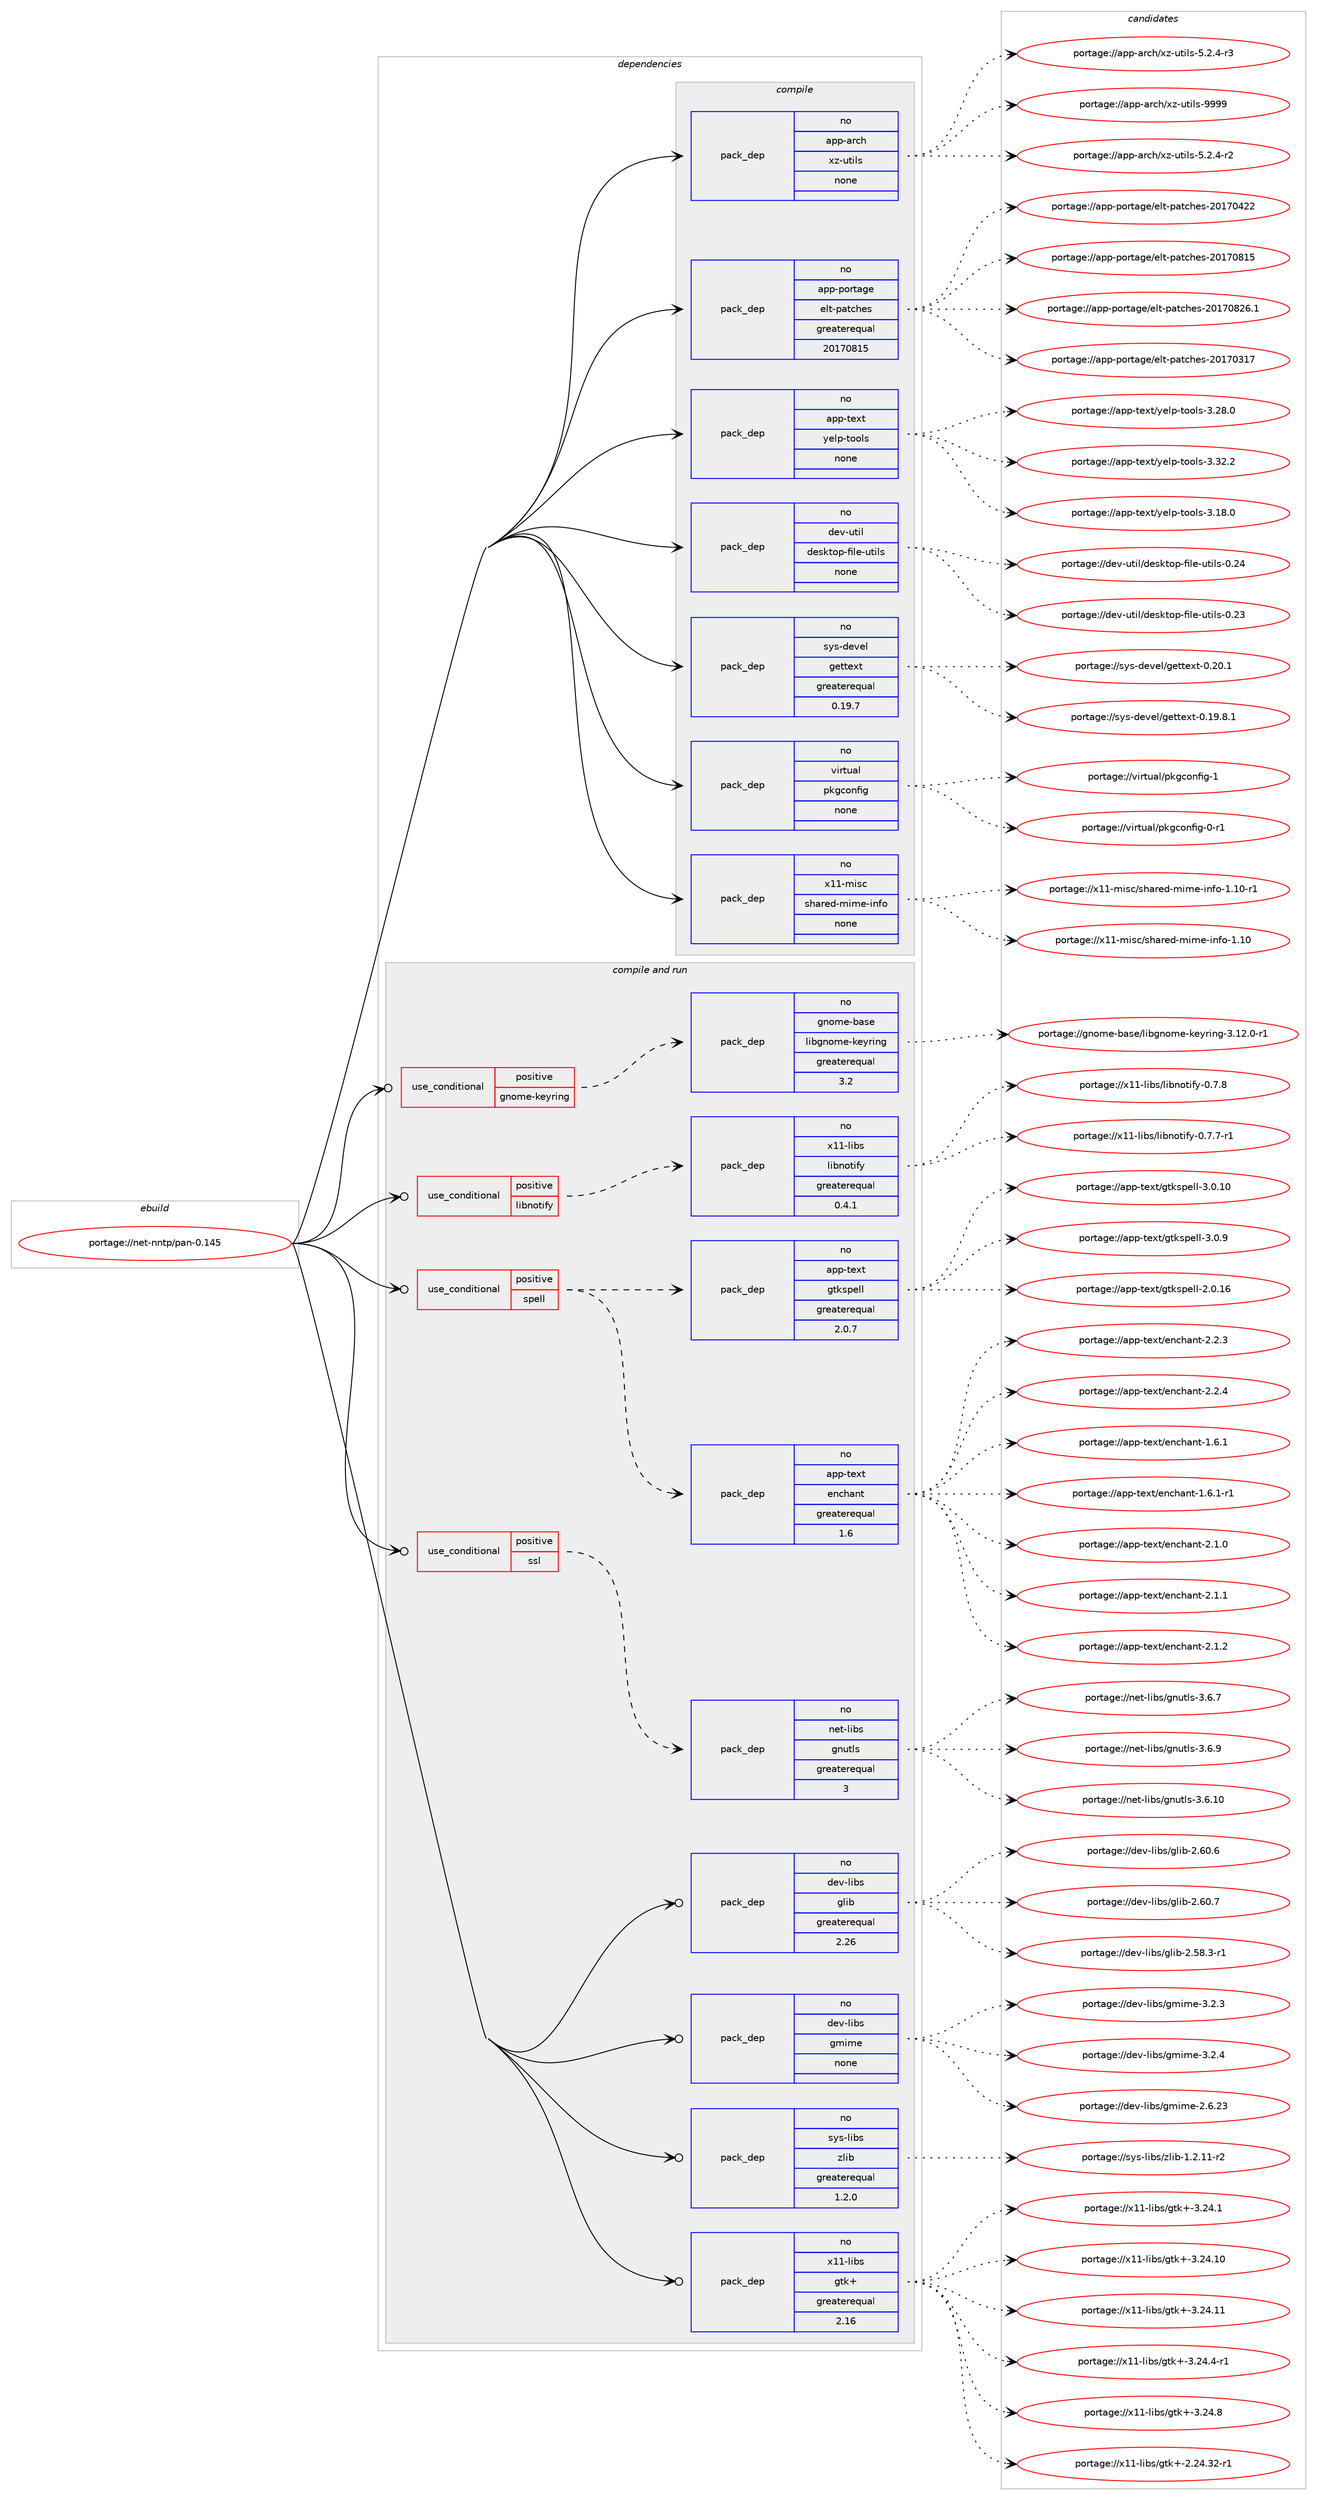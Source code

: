 digraph prolog {

# *************
# Graph options
# *************

newrank=true;
concentrate=true;
compound=true;
graph [rankdir=LR,fontname=Helvetica,fontsize=10,ranksep=1.5];#, ranksep=2.5, nodesep=0.2];
edge  [arrowhead=vee];
node  [fontname=Helvetica,fontsize=10];

# **********
# The ebuild
# **********

subgraph cluster_leftcol {
color=gray;
rank=same;
label=<<i>ebuild</i>>;
id [label="portage://net-nntp/pan-0.145", color=red, width=4, href="../net-nntp/pan-0.145.svg"];
}

# ****************
# The dependencies
# ****************

subgraph cluster_midcol {
color=gray;
label=<<i>dependencies</i>>;
subgraph cluster_compile {
fillcolor="#eeeeee";
style=filled;
label=<<i>compile</i>>;
subgraph pack272899 {
dependency372219 [label=<<TABLE BORDER="0" CELLBORDER="1" CELLSPACING="0" CELLPADDING="4" WIDTH="220"><TR><TD ROWSPAN="6" CELLPADDING="30">pack_dep</TD></TR><TR><TD WIDTH="110">no</TD></TR><TR><TD>app-arch</TD></TR><TR><TD>xz-utils</TD></TR><TR><TD>none</TD></TR><TR><TD></TD></TR></TABLE>>, shape=none, color=blue];
}
id:e -> dependency372219:w [weight=20,style="solid",arrowhead="vee"];
subgraph pack272900 {
dependency372220 [label=<<TABLE BORDER="0" CELLBORDER="1" CELLSPACING="0" CELLPADDING="4" WIDTH="220"><TR><TD ROWSPAN="6" CELLPADDING="30">pack_dep</TD></TR><TR><TD WIDTH="110">no</TD></TR><TR><TD>app-portage</TD></TR><TR><TD>elt-patches</TD></TR><TR><TD>greaterequal</TD></TR><TR><TD>20170815</TD></TR></TABLE>>, shape=none, color=blue];
}
id:e -> dependency372220:w [weight=20,style="solid",arrowhead="vee"];
subgraph pack272901 {
dependency372221 [label=<<TABLE BORDER="0" CELLBORDER="1" CELLSPACING="0" CELLPADDING="4" WIDTH="220"><TR><TD ROWSPAN="6" CELLPADDING="30">pack_dep</TD></TR><TR><TD WIDTH="110">no</TD></TR><TR><TD>app-text</TD></TR><TR><TD>yelp-tools</TD></TR><TR><TD>none</TD></TR><TR><TD></TD></TR></TABLE>>, shape=none, color=blue];
}
id:e -> dependency372221:w [weight=20,style="solid",arrowhead="vee"];
subgraph pack272902 {
dependency372222 [label=<<TABLE BORDER="0" CELLBORDER="1" CELLSPACING="0" CELLPADDING="4" WIDTH="220"><TR><TD ROWSPAN="6" CELLPADDING="30">pack_dep</TD></TR><TR><TD WIDTH="110">no</TD></TR><TR><TD>dev-util</TD></TR><TR><TD>desktop-file-utils</TD></TR><TR><TD>none</TD></TR><TR><TD></TD></TR></TABLE>>, shape=none, color=blue];
}
id:e -> dependency372222:w [weight=20,style="solid",arrowhead="vee"];
subgraph pack272903 {
dependency372223 [label=<<TABLE BORDER="0" CELLBORDER="1" CELLSPACING="0" CELLPADDING="4" WIDTH="220"><TR><TD ROWSPAN="6" CELLPADDING="30">pack_dep</TD></TR><TR><TD WIDTH="110">no</TD></TR><TR><TD>sys-devel</TD></TR><TR><TD>gettext</TD></TR><TR><TD>greaterequal</TD></TR><TR><TD>0.19.7</TD></TR></TABLE>>, shape=none, color=blue];
}
id:e -> dependency372223:w [weight=20,style="solid",arrowhead="vee"];
subgraph pack272904 {
dependency372224 [label=<<TABLE BORDER="0" CELLBORDER="1" CELLSPACING="0" CELLPADDING="4" WIDTH="220"><TR><TD ROWSPAN="6" CELLPADDING="30">pack_dep</TD></TR><TR><TD WIDTH="110">no</TD></TR><TR><TD>virtual</TD></TR><TR><TD>pkgconfig</TD></TR><TR><TD>none</TD></TR><TR><TD></TD></TR></TABLE>>, shape=none, color=blue];
}
id:e -> dependency372224:w [weight=20,style="solid",arrowhead="vee"];
subgraph pack272905 {
dependency372225 [label=<<TABLE BORDER="0" CELLBORDER="1" CELLSPACING="0" CELLPADDING="4" WIDTH="220"><TR><TD ROWSPAN="6" CELLPADDING="30">pack_dep</TD></TR><TR><TD WIDTH="110">no</TD></TR><TR><TD>x11-misc</TD></TR><TR><TD>shared-mime-info</TD></TR><TR><TD>none</TD></TR><TR><TD></TD></TR></TABLE>>, shape=none, color=blue];
}
id:e -> dependency372225:w [weight=20,style="solid",arrowhead="vee"];
}
subgraph cluster_compileandrun {
fillcolor="#eeeeee";
style=filled;
label=<<i>compile and run</i>>;
subgraph cond93034 {
dependency372226 [label=<<TABLE BORDER="0" CELLBORDER="1" CELLSPACING="0" CELLPADDING="4"><TR><TD ROWSPAN="3" CELLPADDING="10">use_conditional</TD></TR><TR><TD>positive</TD></TR><TR><TD>gnome-keyring</TD></TR></TABLE>>, shape=none, color=red];
subgraph pack272906 {
dependency372227 [label=<<TABLE BORDER="0" CELLBORDER="1" CELLSPACING="0" CELLPADDING="4" WIDTH="220"><TR><TD ROWSPAN="6" CELLPADDING="30">pack_dep</TD></TR><TR><TD WIDTH="110">no</TD></TR><TR><TD>gnome-base</TD></TR><TR><TD>libgnome-keyring</TD></TR><TR><TD>greaterequal</TD></TR><TR><TD>3.2</TD></TR></TABLE>>, shape=none, color=blue];
}
dependency372226:e -> dependency372227:w [weight=20,style="dashed",arrowhead="vee"];
}
id:e -> dependency372226:w [weight=20,style="solid",arrowhead="odotvee"];
subgraph cond93035 {
dependency372228 [label=<<TABLE BORDER="0" CELLBORDER="1" CELLSPACING="0" CELLPADDING="4"><TR><TD ROWSPAN="3" CELLPADDING="10">use_conditional</TD></TR><TR><TD>positive</TD></TR><TR><TD>libnotify</TD></TR></TABLE>>, shape=none, color=red];
subgraph pack272907 {
dependency372229 [label=<<TABLE BORDER="0" CELLBORDER="1" CELLSPACING="0" CELLPADDING="4" WIDTH="220"><TR><TD ROWSPAN="6" CELLPADDING="30">pack_dep</TD></TR><TR><TD WIDTH="110">no</TD></TR><TR><TD>x11-libs</TD></TR><TR><TD>libnotify</TD></TR><TR><TD>greaterequal</TD></TR><TR><TD>0.4.1</TD></TR></TABLE>>, shape=none, color=blue];
}
dependency372228:e -> dependency372229:w [weight=20,style="dashed",arrowhead="vee"];
}
id:e -> dependency372228:w [weight=20,style="solid",arrowhead="odotvee"];
subgraph cond93036 {
dependency372230 [label=<<TABLE BORDER="0" CELLBORDER="1" CELLSPACING="0" CELLPADDING="4"><TR><TD ROWSPAN="3" CELLPADDING="10">use_conditional</TD></TR><TR><TD>positive</TD></TR><TR><TD>spell</TD></TR></TABLE>>, shape=none, color=red];
subgraph pack272908 {
dependency372231 [label=<<TABLE BORDER="0" CELLBORDER="1" CELLSPACING="0" CELLPADDING="4" WIDTH="220"><TR><TD ROWSPAN="6" CELLPADDING="30">pack_dep</TD></TR><TR><TD WIDTH="110">no</TD></TR><TR><TD>app-text</TD></TR><TR><TD>enchant</TD></TR><TR><TD>greaterequal</TD></TR><TR><TD>1.6</TD></TR></TABLE>>, shape=none, color=blue];
}
dependency372230:e -> dependency372231:w [weight=20,style="dashed",arrowhead="vee"];
subgraph pack272909 {
dependency372232 [label=<<TABLE BORDER="0" CELLBORDER="1" CELLSPACING="0" CELLPADDING="4" WIDTH="220"><TR><TD ROWSPAN="6" CELLPADDING="30">pack_dep</TD></TR><TR><TD WIDTH="110">no</TD></TR><TR><TD>app-text</TD></TR><TR><TD>gtkspell</TD></TR><TR><TD>greaterequal</TD></TR><TR><TD>2.0.7</TD></TR></TABLE>>, shape=none, color=blue];
}
dependency372230:e -> dependency372232:w [weight=20,style="dashed",arrowhead="vee"];
}
id:e -> dependency372230:w [weight=20,style="solid",arrowhead="odotvee"];
subgraph cond93037 {
dependency372233 [label=<<TABLE BORDER="0" CELLBORDER="1" CELLSPACING="0" CELLPADDING="4"><TR><TD ROWSPAN="3" CELLPADDING="10">use_conditional</TD></TR><TR><TD>positive</TD></TR><TR><TD>ssl</TD></TR></TABLE>>, shape=none, color=red];
subgraph pack272910 {
dependency372234 [label=<<TABLE BORDER="0" CELLBORDER="1" CELLSPACING="0" CELLPADDING="4" WIDTH="220"><TR><TD ROWSPAN="6" CELLPADDING="30">pack_dep</TD></TR><TR><TD WIDTH="110">no</TD></TR><TR><TD>net-libs</TD></TR><TR><TD>gnutls</TD></TR><TR><TD>greaterequal</TD></TR><TR><TD>3</TD></TR></TABLE>>, shape=none, color=blue];
}
dependency372233:e -> dependency372234:w [weight=20,style="dashed",arrowhead="vee"];
}
id:e -> dependency372233:w [weight=20,style="solid",arrowhead="odotvee"];
subgraph pack272911 {
dependency372235 [label=<<TABLE BORDER="0" CELLBORDER="1" CELLSPACING="0" CELLPADDING="4" WIDTH="220"><TR><TD ROWSPAN="6" CELLPADDING="30">pack_dep</TD></TR><TR><TD WIDTH="110">no</TD></TR><TR><TD>dev-libs</TD></TR><TR><TD>glib</TD></TR><TR><TD>greaterequal</TD></TR><TR><TD>2.26</TD></TR></TABLE>>, shape=none, color=blue];
}
id:e -> dependency372235:w [weight=20,style="solid",arrowhead="odotvee"];
subgraph pack272912 {
dependency372236 [label=<<TABLE BORDER="0" CELLBORDER="1" CELLSPACING="0" CELLPADDING="4" WIDTH="220"><TR><TD ROWSPAN="6" CELLPADDING="30">pack_dep</TD></TR><TR><TD WIDTH="110">no</TD></TR><TR><TD>dev-libs</TD></TR><TR><TD>gmime</TD></TR><TR><TD>none</TD></TR><TR><TD></TD></TR></TABLE>>, shape=none, color=blue];
}
id:e -> dependency372236:w [weight=20,style="solid",arrowhead="odotvee"];
subgraph pack272913 {
dependency372237 [label=<<TABLE BORDER="0" CELLBORDER="1" CELLSPACING="0" CELLPADDING="4" WIDTH="220"><TR><TD ROWSPAN="6" CELLPADDING="30">pack_dep</TD></TR><TR><TD WIDTH="110">no</TD></TR><TR><TD>sys-libs</TD></TR><TR><TD>zlib</TD></TR><TR><TD>greaterequal</TD></TR><TR><TD>1.2.0</TD></TR></TABLE>>, shape=none, color=blue];
}
id:e -> dependency372237:w [weight=20,style="solid",arrowhead="odotvee"];
subgraph pack272914 {
dependency372238 [label=<<TABLE BORDER="0" CELLBORDER="1" CELLSPACING="0" CELLPADDING="4" WIDTH="220"><TR><TD ROWSPAN="6" CELLPADDING="30">pack_dep</TD></TR><TR><TD WIDTH="110">no</TD></TR><TR><TD>x11-libs</TD></TR><TR><TD>gtk+</TD></TR><TR><TD>greaterequal</TD></TR><TR><TD>2.16</TD></TR></TABLE>>, shape=none, color=blue];
}
id:e -> dependency372238:w [weight=20,style="solid",arrowhead="odotvee"];
}
subgraph cluster_run {
fillcolor="#eeeeee";
style=filled;
label=<<i>run</i>>;
}
}

# **************
# The candidates
# **************

subgraph cluster_choices {
rank=same;
color=gray;
label=<<i>candidates</i>>;

subgraph choice272899 {
color=black;
nodesep=1;
choiceportage9711211245971149910447120122451171161051081154553465046524511450 [label="portage://app-arch/xz-utils-5.2.4-r2", color=red, width=4,href="../app-arch/xz-utils-5.2.4-r2.svg"];
choiceportage9711211245971149910447120122451171161051081154553465046524511451 [label="portage://app-arch/xz-utils-5.2.4-r3", color=red, width=4,href="../app-arch/xz-utils-5.2.4-r3.svg"];
choiceportage9711211245971149910447120122451171161051081154557575757 [label="portage://app-arch/xz-utils-9999", color=red, width=4,href="../app-arch/xz-utils-9999.svg"];
dependency372219:e -> choiceportage9711211245971149910447120122451171161051081154553465046524511450:w [style=dotted,weight="100"];
dependency372219:e -> choiceportage9711211245971149910447120122451171161051081154553465046524511451:w [style=dotted,weight="100"];
dependency372219:e -> choiceportage9711211245971149910447120122451171161051081154557575757:w [style=dotted,weight="100"];
}
subgraph choice272900 {
color=black;
nodesep=1;
choiceportage97112112451121111141169710310147101108116451129711699104101115455048495548514955 [label="portage://app-portage/elt-patches-20170317", color=red, width=4,href="../app-portage/elt-patches-20170317.svg"];
choiceportage97112112451121111141169710310147101108116451129711699104101115455048495548525050 [label="portage://app-portage/elt-patches-20170422", color=red, width=4,href="../app-portage/elt-patches-20170422.svg"];
choiceportage97112112451121111141169710310147101108116451129711699104101115455048495548564953 [label="portage://app-portage/elt-patches-20170815", color=red, width=4,href="../app-portage/elt-patches-20170815.svg"];
choiceportage971121124511211111411697103101471011081164511297116991041011154550484955485650544649 [label="portage://app-portage/elt-patches-20170826.1", color=red, width=4,href="../app-portage/elt-patches-20170826.1.svg"];
dependency372220:e -> choiceportage97112112451121111141169710310147101108116451129711699104101115455048495548514955:w [style=dotted,weight="100"];
dependency372220:e -> choiceportage97112112451121111141169710310147101108116451129711699104101115455048495548525050:w [style=dotted,weight="100"];
dependency372220:e -> choiceportage97112112451121111141169710310147101108116451129711699104101115455048495548564953:w [style=dotted,weight="100"];
dependency372220:e -> choiceportage971121124511211111411697103101471011081164511297116991041011154550484955485650544649:w [style=dotted,weight="100"];
}
subgraph choice272901 {
color=black;
nodesep=1;
choiceportage9711211245116101120116471211011081124511611111110811545514649564648 [label="portage://app-text/yelp-tools-3.18.0", color=red, width=4,href="../app-text/yelp-tools-3.18.0.svg"];
choiceportage9711211245116101120116471211011081124511611111110811545514650564648 [label="portage://app-text/yelp-tools-3.28.0", color=red, width=4,href="../app-text/yelp-tools-3.28.0.svg"];
choiceportage9711211245116101120116471211011081124511611111110811545514651504650 [label="portage://app-text/yelp-tools-3.32.2", color=red, width=4,href="../app-text/yelp-tools-3.32.2.svg"];
dependency372221:e -> choiceportage9711211245116101120116471211011081124511611111110811545514649564648:w [style=dotted,weight="100"];
dependency372221:e -> choiceportage9711211245116101120116471211011081124511611111110811545514650564648:w [style=dotted,weight="100"];
dependency372221:e -> choiceportage9711211245116101120116471211011081124511611111110811545514651504650:w [style=dotted,weight="100"];
}
subgraph choice272902 {
color=black;
nodesep=1;
choiceportage100101118451171161051084710010111510711611111245102105108101451171161051081154548465051 [label="portage://dev-util/desktop-file-utils-0.23", color=red, width=4,href="../dev-util/desktop-file-utils-0.23.svg"];
choiceportage100101118451171161051084710010111510711611111245102105108101451171161051081154548465052 [label="portage://dev-util/desktop-file-utils-0.24", color=red, width=4,href="../dev-util/desktop-file-utils-0.24.svg"];
dependency372222:e -> choiceportage100101118451171161051084710010111510711611111245102105108101451171161051081154548465051:w [style=dotted,weight="100"];
dependency372222:e -> choiceportage100101118451171161051084710010111510711611111245102105108101451171161051081154548465052:w [style=dotted,weight="100"];
}
subgraph choice272903 {
color=black;
nodesep=1;
choiceportage1151211154510010111810110847103101116116101120116454846495746564649 [label="portage://sys-devel/gettext-0.19.8.1", color=red, width=4,href="../sys-devel/gettext-0.19.8.1.svg"];
choiceportage115121115451001011181011084710310111611610112011645484650484649 [label="portage://sys-devel/gettext-0.20.1", color=red, width=4,href="../sys-devel/gettext-0.20.1.svg"];
dependency372223:e -> choiceportage1151211154510010111810110847103101116116101120116454846495746564649:w [style=dotted,weight="100"];
dependency372223:e -> choiceportage115121115451001011181011084710310111611610112011645484650484649:w [style=dotted,weight="100"];
}
subgraph choice272904 {
color=black;
nodesep=1;
choiceportage11810511411611797108471121071039911111010210510345484511449 [label="portage://virtual/pkgconfig-0-r1", color=red, width=4,href="../virtual/pkgconfig-0-r1.svg"];
choiceportage1181051141161179710847112107103991111101021051034549 [label="portage://virtual/pkgconfig-1", color=red, width=4,href="../virtual/pkgconfig-1.svg"];
dependency372224:e -> choiceportage11810511411611797108471121071039911111010210510345484511449:w [style=dotted,weight="100"];
dependency372224:e -> choiceportage1181051141161179710847112107103991111101021051034549:w [style=dotted,weight="100"];
}
subgraph choice272905 {
color=black;
nodesep=1;
choiceportage12049494510910511599471151049711410110045109105109101451051101021114549464948 [label="portage://x11-misc/shared-mime-info-1.10", color=red, width=4,href="../x11-misc/shared-mime-info-1.10.svg"];
choiceportage120494945109105115994711510497114101100451091051091014510511010211145494649484511449 [label="portage://x11-misc/shared-mime-info-1.10-r1", color=red, width=4,href="../x11-misc/shared-mime-info-1.10-r1.svg"];
dependency372225:e -> choiceportage12049494510910511599471151049711410110045109105109101451051101021114549464948:w [style=dotted,weight="100"];
dependency372225:e -> choiceportage120494945109105115994711510497114101100451091051091014510511010211145494649484511449:w [style=dotted,weight="100"];
}
subgraph choice272906 {
color=black;
nodesep=1;
choiceportage103110111109101459897115101471081059810311011110910145107101121114105110103455146495046484511449 [label="portage://gnome-base/libgnome-keyring-3.12.0-r1", color=red, width=4,href="../gnome-base/libgnome-keyring-3.12.0-r1.svg"];
dependency372227:e -> choiceportage103110111109101459897115101471081059810311011110910145107101121114105110103455146495046484511449:w [style=dotted,weight="100"];
}
subgraph choice272907 {
color=black;
nodesep=1;
choiceportage1204949451081059811547108105981101111161051021214548465546554511449 [label="portage://x11-libs/libnotify-0.7.7-r1", color=red, width=4,href="../x11-libs/libnotify-0.7.7-r1.svg"];
choiceportage120494945108105981154710810598110111116105102121454846554656 [label="portage://x11-libs/libnotify-0.7.8", color=red, width=4,href="../x11-libs/libnotify-0.7.8.svg"];
dependency372229:e -> choiceportage1204949451081059811547108105981101111161051021214548465546554511449:w [style=dotted,weight="100"];
dependency372229:e -> choiceportage120494945108105981154710810598110111116105102121454846554656:w [style=dotted,weight="100"];
}
subgraph choice272908 {
color=black;
nodesep=1;
choiceportage9711211245116101120116471011109910497110116454946544649 [label="portage://app-text/enchant-1.6.1", color=red, width=4,href="../app-text/enchant-1.6.1.svg"];
choiceportage97112112451161011201164710111099104971101164549465446494511449 [label="portage://app-text/enchant-1.6.1-r1", color=red, width=4,href="../app-text/enchant-1.6.1-r1.svg"];
choiceportage9711211245116101120116471011109910497110116455046494648 [label="portage://app-text/enchant-2.1.0", color=red, width=4,href="../app-text/enchant-2.1.0.svg"];
choiceportage9711211245116101120116471011109910497110116455046494649 [label="portage://app-text/enchant-2.1.1", color=red, width=4,href="../app-text/enchant-2.1.1.svg"];
choiceportage9711211245116101120116471011109910497110116455046494650 [label="portage://app-text/enchant-2.1.2", color=red, width=4,href="../app-text/enchant-2.1.2.svg"];
choiceportage9711211245116101120116471011109910497110116455046504651 [label="portage://app-text/enchant-2.2.3", color=red, width=4,href="../app-text/enchant-2.2.3.svg"];
choiceportage9711211245116101120116471011109910497110116455046504652 [label="portage://app-text/enchant-2.2.4", color=red, width=4,href="../app-text/enchant-2.2.4.svg"];
dependency372231:e -> choiceportage9711211245116101120116471011109910497110116454946544649:w [style=dotted,weight="100"];
dependency372231:e -> choiceportage97112112451161011201164710111099104971101164549465446494511449:w [style=dotted,weight="100"];
dependency372231:e -> choiceportage9711211245116101120116471011109910497110116455046494648:w [style=dotted,weight="100"];
dependency372231:e -> choiceportage9711211245116101120116471011109910497110116455046494649:w [style=dotted,weight="100"];
dependency372231:e -> choiceportage9711211245116101120116471011109910497110116455046494650:w [style=dotted,weight="100"];
dependency372231:e -> choiceportage9711211245116101120116471011109910497110116455046504651:w [style=dotted,weight="100"];
dependency372231:e -> choiceportage9711211245116101120116471011109910497110116455046504652:w [style=dotted,weight="100"];
}
subgraph choice272909 {
color=black;
nodesep=1;
choiceportage97112112451161011201164710311610711511210110810845504648464954 [label="portage://app-text/gtkspell-2.0.16", color=red, width=4,href="../app-text/gtkspell-2.0.16.svg"];
choiceportage97112112451161011201164710311610711511210110810845514648464948 [label="portage://app-text/gtkspell-3.0.10", color=red, width=4,href="../app-text/gtkspell-3.0.10.svg"];
choiceportage971121124511610112011647103116107115112101108108455146484657 [label="portage://app-text/gtkspell-3.0.9", color=red, width=4,href="../app-text/gtkspell-3.0.9.svg"];
dependency372232:e -> choiceportage97112112451161011201164710311610711511210110810845504648464954:w [style=dotted,weight="100"];
dependency372232:e -> choiceportage97112112451161011201164710311610711511210110810845514648464948:w [style=dotted,weight="100"];
dependency372232:e -> choiceportage971121124511610112011647103116107115112101108108455146484657:w [style=dotted,weight="100"];
}
subgraph choice272910 {
color=black;
nodesep=1;
choiceportage11010111645108105981154710311011711610811545514654464948 [label="portage://net-libs/gnutls-3.6.10", color=red, width=4,href="../net-libs/gnutls-3.6.10.svg"];
choiceportage110101116451081059811547103110117116108115455146544655 [label="portage://net-libs/gnutls-3.6.7", color=red, width=4,href="../net-libs/gnutls-3.6.7.svg"];
choiceportage110101116451081059811547103110117116108115455146544657 [label="portage://net-libs/gnutls-3.6.9", color=red, width=4,href="../net-libs/gnutls-3.6.9.svg"];
dependency372234:e -> choiceportage11010111645108105981154710311011711610811545514654464948:w [style=dotted,weight="100"];
dependency372234:e -> choiceportage110101116451081059811547103110117116108115455146544655:w [style=dotted,weight="100"];
dependency372234:e -> choiceportage110101116451081059811547103110117116108115455146544657:w [style=dotted,weight="100"];
}
subgraph choice272911 {
color=black;
nodesep=1;
choiceportage10010111845108105981154710310810598455046535646514511449 [label="portage://dev-libs/glib-2.58.3-r1", color=red, width=4,href="../dev-libs/glib-2.58.3-r1.svg"];
choiceportage1001011184510810598115471031081059845504654484654 [label="portage://dev-libs/glib-2.60.6", color=red, width=4,href="../dev-libs/glib-2.60.6.svg"];
choiceportage1001011184510810598115471031081059845504654484655 [label="portage://dev-libs/glib-2.60.7", color=red, width=4,href="../dev-libs/glib-2.60.7.svg"];
dependency372235:e -> choiceportage10010111845108105981154710310810598455046535646514511449:w [style=dotted,weight="100"];
dependency372235:e -> choiceportage1001011184510810598115471031081059845504654484654:w [style=dotted,weight="100"];
dependency372235:e -> choiceportage1001011184510810598115471031081059845504654484655:w [style=dotted,weight="100"];
}
subgraph choice272912 {
color=black;
nodesep=1;
choiceportage10010111845108105981154710310910510910145504654465051 [label="portage://dev-libs/gmime-2.6.23", color=red, width=4,href="../dev-libs/gmime-2.6.23.svg"];
choiceportage100101118451081059811547103109105109101455146504651 [label="portage://dev-libs/gmime-3.2.3", color=red, width=4,href="../dev-libs/gmime-3.2.3.svg"];
choiceportage100101118451081059811547103109105109101455146504652 [label="portage://dev-libs/gmime-3.2.4", color=red, width=4,href="../dev-libs/gmime-3.2.4.svg"];
dependency372236:e -> choiceportage10010111845108105981154710310910510910145504654465051:w [style=dotted,weight="100"];
dependency372236:e -> choiceportage100101118451081059811547103109105109101455146504651:w [style=dotted,weight="100"];
dependency372236:e -> choiceportage100101118451081059811547103109105109101455146504652:w [style=dotted,weight="100"];
}
subgraph choice272913 {
color=black;
nodesep=1;
choiceportage11512111545108105981154712210810598454946504649494511450 [label="portage://sys-libs/zlib-1.2.11-r2", color=red, width=4,href="../sys-libs/zlib-1.2.11-r2.svg"];
dependency372237:e -> choiceportage11512111545108105981154712210810598454946504649494511450:w [style=dotted,weight="100"];
}
subgraph choice272914 {
color=black;
nodesep=1;
choiceportage12049494510810598115471031161074345504650524651504511449 [label="portage://x11-libs/gtk+-2.24.32-r1", color=red, width=4,href="../x11-libs/gtk+-2.24.32-r1.svg"];
choiceportage12049494510810598115471031161074345514650524649 [label="portage://x11-libs/gtk+-3.24.1", color=red, width=4,href="../x11-libs/gtk+-3.24.1.svg"];
choiceportage1204949451081059811547103116107434551465052464948 [label="portage://x11-libs/gtk+-3.24.10", color=red, width=4,href="../x11-libs/gtk+-3.24.10.svg"];
choiceportage1204949451081059811547103116107434551465052464949 [label="portage://x11-libs/gtk+-3.24.11", color=red, width=4,href="../x11-libs/gtk+-3.24.11.svg"];
choiceportage120494945108105981154710311610743455146505246524511449 [label="portage://x11-libs/gtk+-3.24.4-r1", color=red, width=4,href="../x11-libs/gtk+-3.24.4-r1.svg"];
choiceportage12049494510810598115471031161074345514650524656 [label="portage://x11-libs/gtk+-3.24.8", color=red, width=4,href="../x11-libs/gtk+-3.24.8.svg"];
dependency372238:e -> choiceportage12049494510810598115471031161074345504650524651504511449:w [style=dotted,weight="100"];
dependency372238:e -> choiceportage12049494510810598115471031161074345514650524649:w [style=dotted,weight="100"];
dependency372238:e -> choiceportage1204949451081059811547103116107434551465052464948:w [style=dotted,weight="100"];
dependency372238:e -> choiceportage1204949451081059811547103116107434551465052464949:w [style=dotted,weight="100"];
dependency372238:e -> choiceportage120494945108105981154710311610743455146505246524511449:w [style=dotted,weight="100"];
dependency372238:e -> choiceportage12049494510810598115471031161074345514650524656:w [style=dotted,weight="100"];
}
}

}
